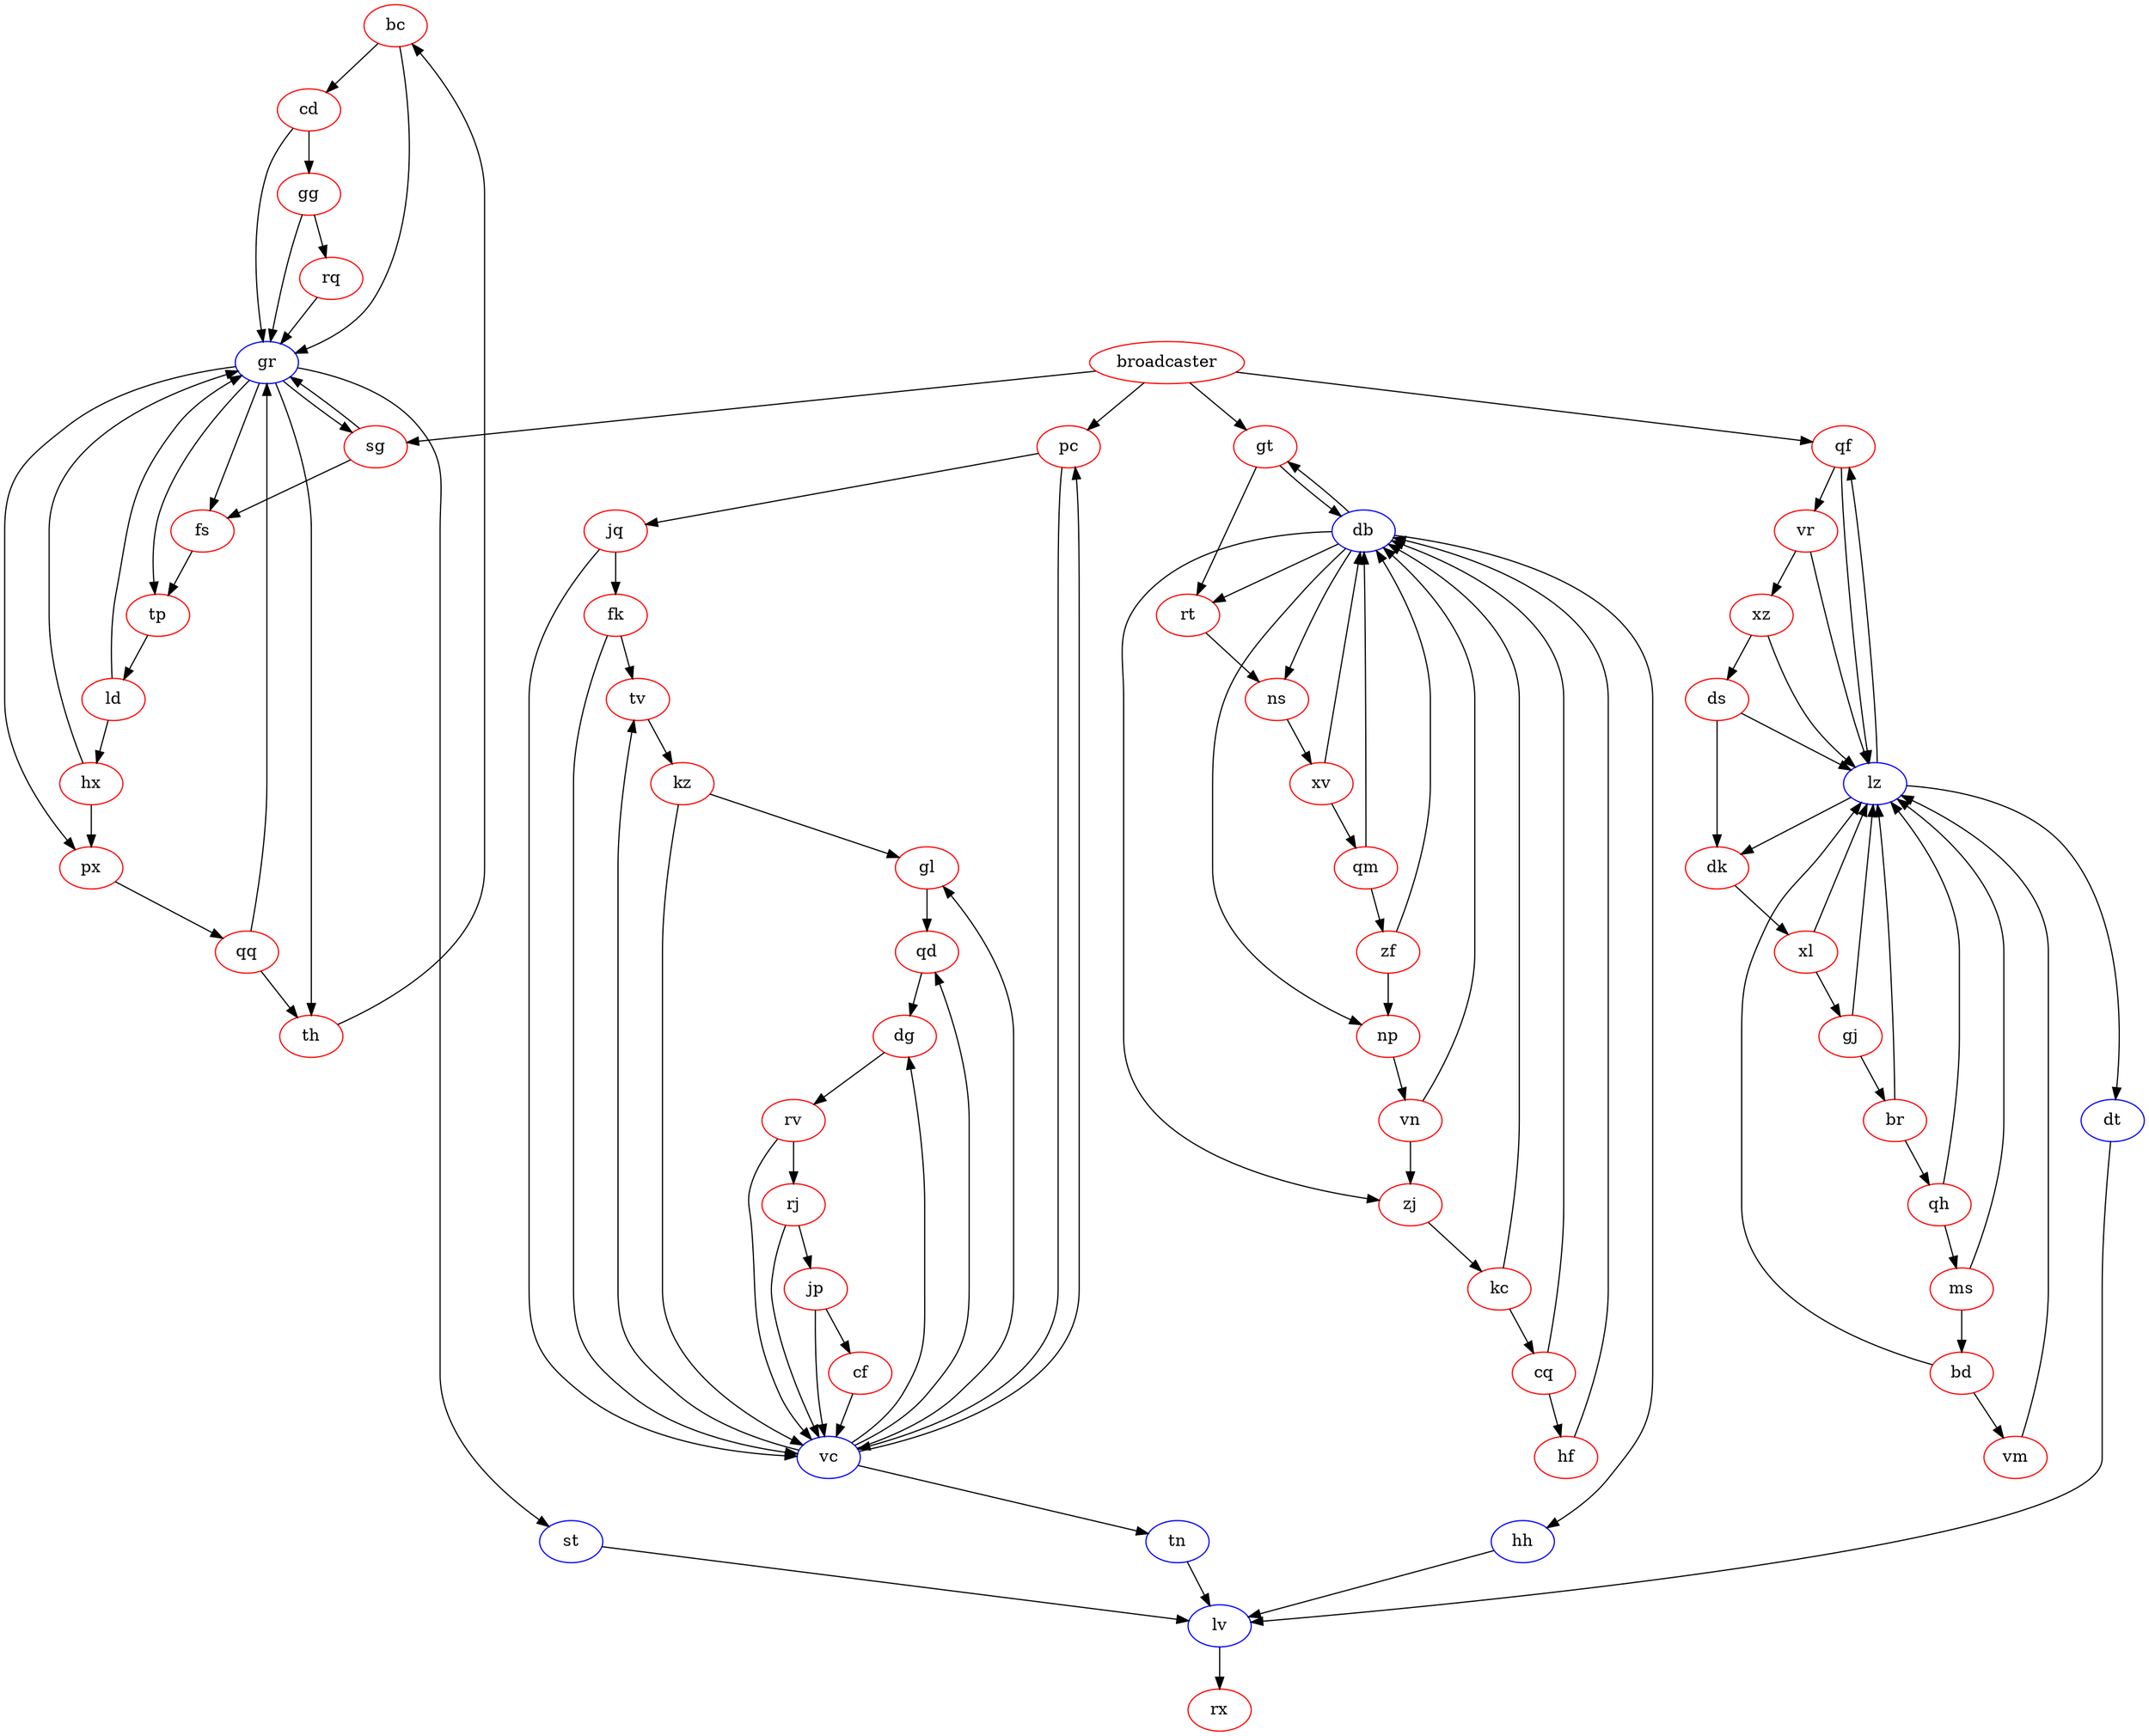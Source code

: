 digraph {
  bc [color=red]
  bd [color=red]
  br [color=red]
  broadcaster [color=red]
  cd [color=red]
  cf [color=red]
  cq [color=red]
  db [color=blue]
  dg [color=red]
  dk [color=red]
  ds [color=red]
  dt [color=blue]
  fk [color=red]
  fs [color=red]
  gg [color=red]
  gj [color=red]
  gl [color=red]
  gr [color=blue]
  gt [color=red]
  hf [color=red]
  hh [color=blue]
  hx [color=red]
  jp [color=red]
  jq [color=red]
  kc [color=red]
  kz [color=red]
  ld [color=red]
  lv [color=blue]
  lz [color=blue]
  ms [color=red]
  np [color=red]
  ns [color=red]
  pc [color=red]
  px [color=red]
  qd [color=red]
  qf [color=red]
  qh [color=red]
  qm [color=red]
  qq [color=red]
  rj [color=red]
  rq [color=red]
  rt [color=red]
  rv [color=red]
  rx [color=red]
  sg [color=red]
  st [color=blue]
  th [color=red]
  tn [color=blue]
  tp [color=red]
  tv [color=red]
  vc [color=blue]
  vm [color=red]
  vn [color=red]
  vr [color=red]
  xl [color=red]
  xv [color=red]
  xz [color=red]
  zf [color=red]
  zj [color=red]
  bc -> cd
  bc -> gr
  bd -> lz
  bd -> vm
  br -> lz
  br -> qh
  broadcaster -> pc
  broadcaster -> sg
  broadcaster -> qf
  broadcaster -> gt
  cd -> gg
  cd -> gr
  cf -> vc
  cq -> hf
  cq -> db
  db -> np
  db -> gt
  db -> zj
  db -> ns
  db -> hh
  db -> rt
  dg -> rv
  dk -> xl
  ds -> dk
  ds -> lz
  dt -> lv
  fk -> tv
  fk -> vc
  fs -> tp
  gg -> rq
  gg -> gr
  gj -> lz
  gj -> br
  gl -> qd
  gr -> tp
  gr -> fs
  gr -> px
  gr -> st
  gr -> th
  gr -> sg
  gt -> rt
  gt -> db
  hf -> db
  hh -> lv
  hx -> px
  hx -> gr
  jp -> cf
  jp -> vc
  jq -> vc
  jq -> fk
  kc -> cq
  kc -> db
  kz -> gl
  kz -> vc
  ld -> hx
  ld -> gr
  lv -> rx
  lz -> dt
  lz -> dk
  lz -> qf
  ms -> lz
  ms -> bd
  np -> vn
  ns -> xv
  pc -> jq
  pc -> vc
  px -> qq
  qd -> dg
  qf -> lz
  qf -> vr
  qh -> ms
  qh -> lz
  qm -> db
  qm -> zf
  qq -> th
  qq -> gr
  rj -> jp
  rj -> vc
  rq -> gr
  rt -> ns
  rv -> rj
  rv -> vc
  sg -> fs
  sg -> gr
  st -> lv
  th -> bc
  tn -> lv
  tp -> ld
  tv -> kz
  vc -> gl
  vc -> tv
  vc -> pc
  vc -> qd
  vc -> tn
  vc -> dg
  vm -> lz
  vn -> db
  vn -> zj
  vr -> xz
  vr -> lz
  xl -> gj
  xl -> lz
  xv -> qm
  xv -> db
  xz -> ds
  xz -> lz
  zf -> db
  zf -> np
  zj -> kc
}
